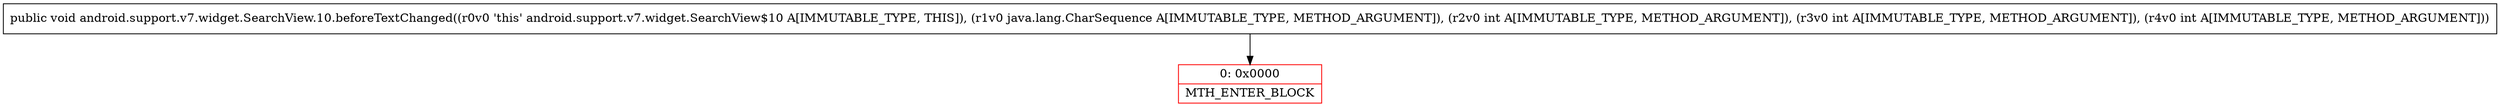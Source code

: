 digraph "CFG forandroid.support.v7.widget.SearchView.10.beforeTextChanged(Ljava\/lang\/CharSequence;III)V" {
subgraph cluster_Region_1926385573 {
label = "R(0)";
node [shape=record,color=blue];
}
Node_0 [shape=record,color=red,label="{0\:\ 0x0000|MTH_ENTER_BLOCK\l}"];
MethodNode[shape=record,label="{public void android.support.v7.widget.SearchView.10.beforeTextChanged((r0v0 'this' android.support.v7.widget.SearchView$10 A[IMMUTABLE_TYPE, THIS]), (r1v0 java.lang.CharSequence A[IMMUTABLE_TYPE, METHOD_ARGUMENT]), (r2v0 int A[IMMUTABLE_TYPE, METHOD_ARGUMENT]), (r3v0 int A[IMMUTABLE_TYPE, METHOD_ARGUMENT]), (r4v0 int A[IMMUTABLE_TYPE, METHOD_ARGUMENT])) }"];
MethodNode -> Node_0;
}

